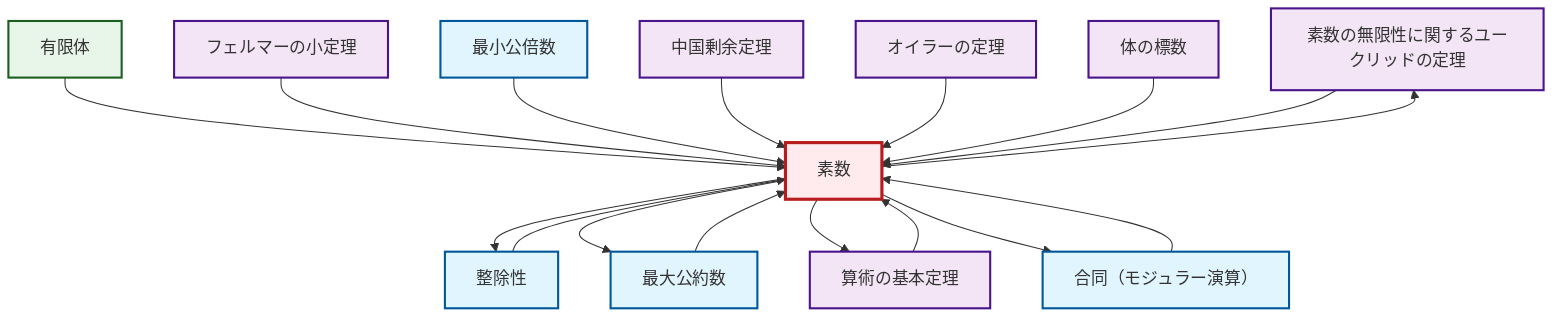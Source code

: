 graph TD
    classDef definition fill:#e1f5fe,stroke:#01579b,stroke-width:2px
    classDef theorem fill:#f3e5f5,stroke:#4a148c,stroke-width:2px
    classDef axiom fill:#fff3e0,stroke:#e65100,stroke-width:2px
    classDef example fill:#e8f5e9,stroke:#1b5e20,stroke-width:2px
    classDef current fill:#ffebee,stroke:#b71c1c,stroke-width:3px
    thm-euclid-infinitude-primes["素数の無限性に関するユークリッドの定理"]:::theorem
    thm-chinese-remainder["中国剰余定理"]:::theorem
    thm-field-characteristic["体の標数"]:::theorem
    thm-euler["オイラーの定理"]:::theorem
    thm-fermat-little["フェルマーの小定理"]:::theorem
    def-gcd["最大公約数"]:::definition
    def-lcm["最小公倍数"]:::definition
    thm-fundamental-arithmetic["算術の基本定理"]:::theorem
    ex-finite-field["有限体"]:::example
    def-divisibility["整除性"]:::definition
    def-prime["素数"]:::definition
    def-congruence["合同（モジュラー演算）"]:::definition
    ex-finite-field --> def-prime
    def-prime --> def-divisibility
    def-prime --> def-gcd
    thm-fermat-little --> def-prime
    def-congruence --> def-prime
    def-lcm --> def-prime
    thm-chinese-remainder --> def-prime
    def-divisibility --> def-prime
    def-prime --> thm-fundamental-arithmetic
    def-prime --> def-congruence
    thm-euler --> def-prime
    thm-field-characteristic --> def-prime
    def-gcd --> def-prime
    thm-fundamental-arithmetic --> def-prime
    thm-euclid-infinitude-primes --> def-prime
    def-prime --> thm-euclid-infinitude-primes
    class def-prime current